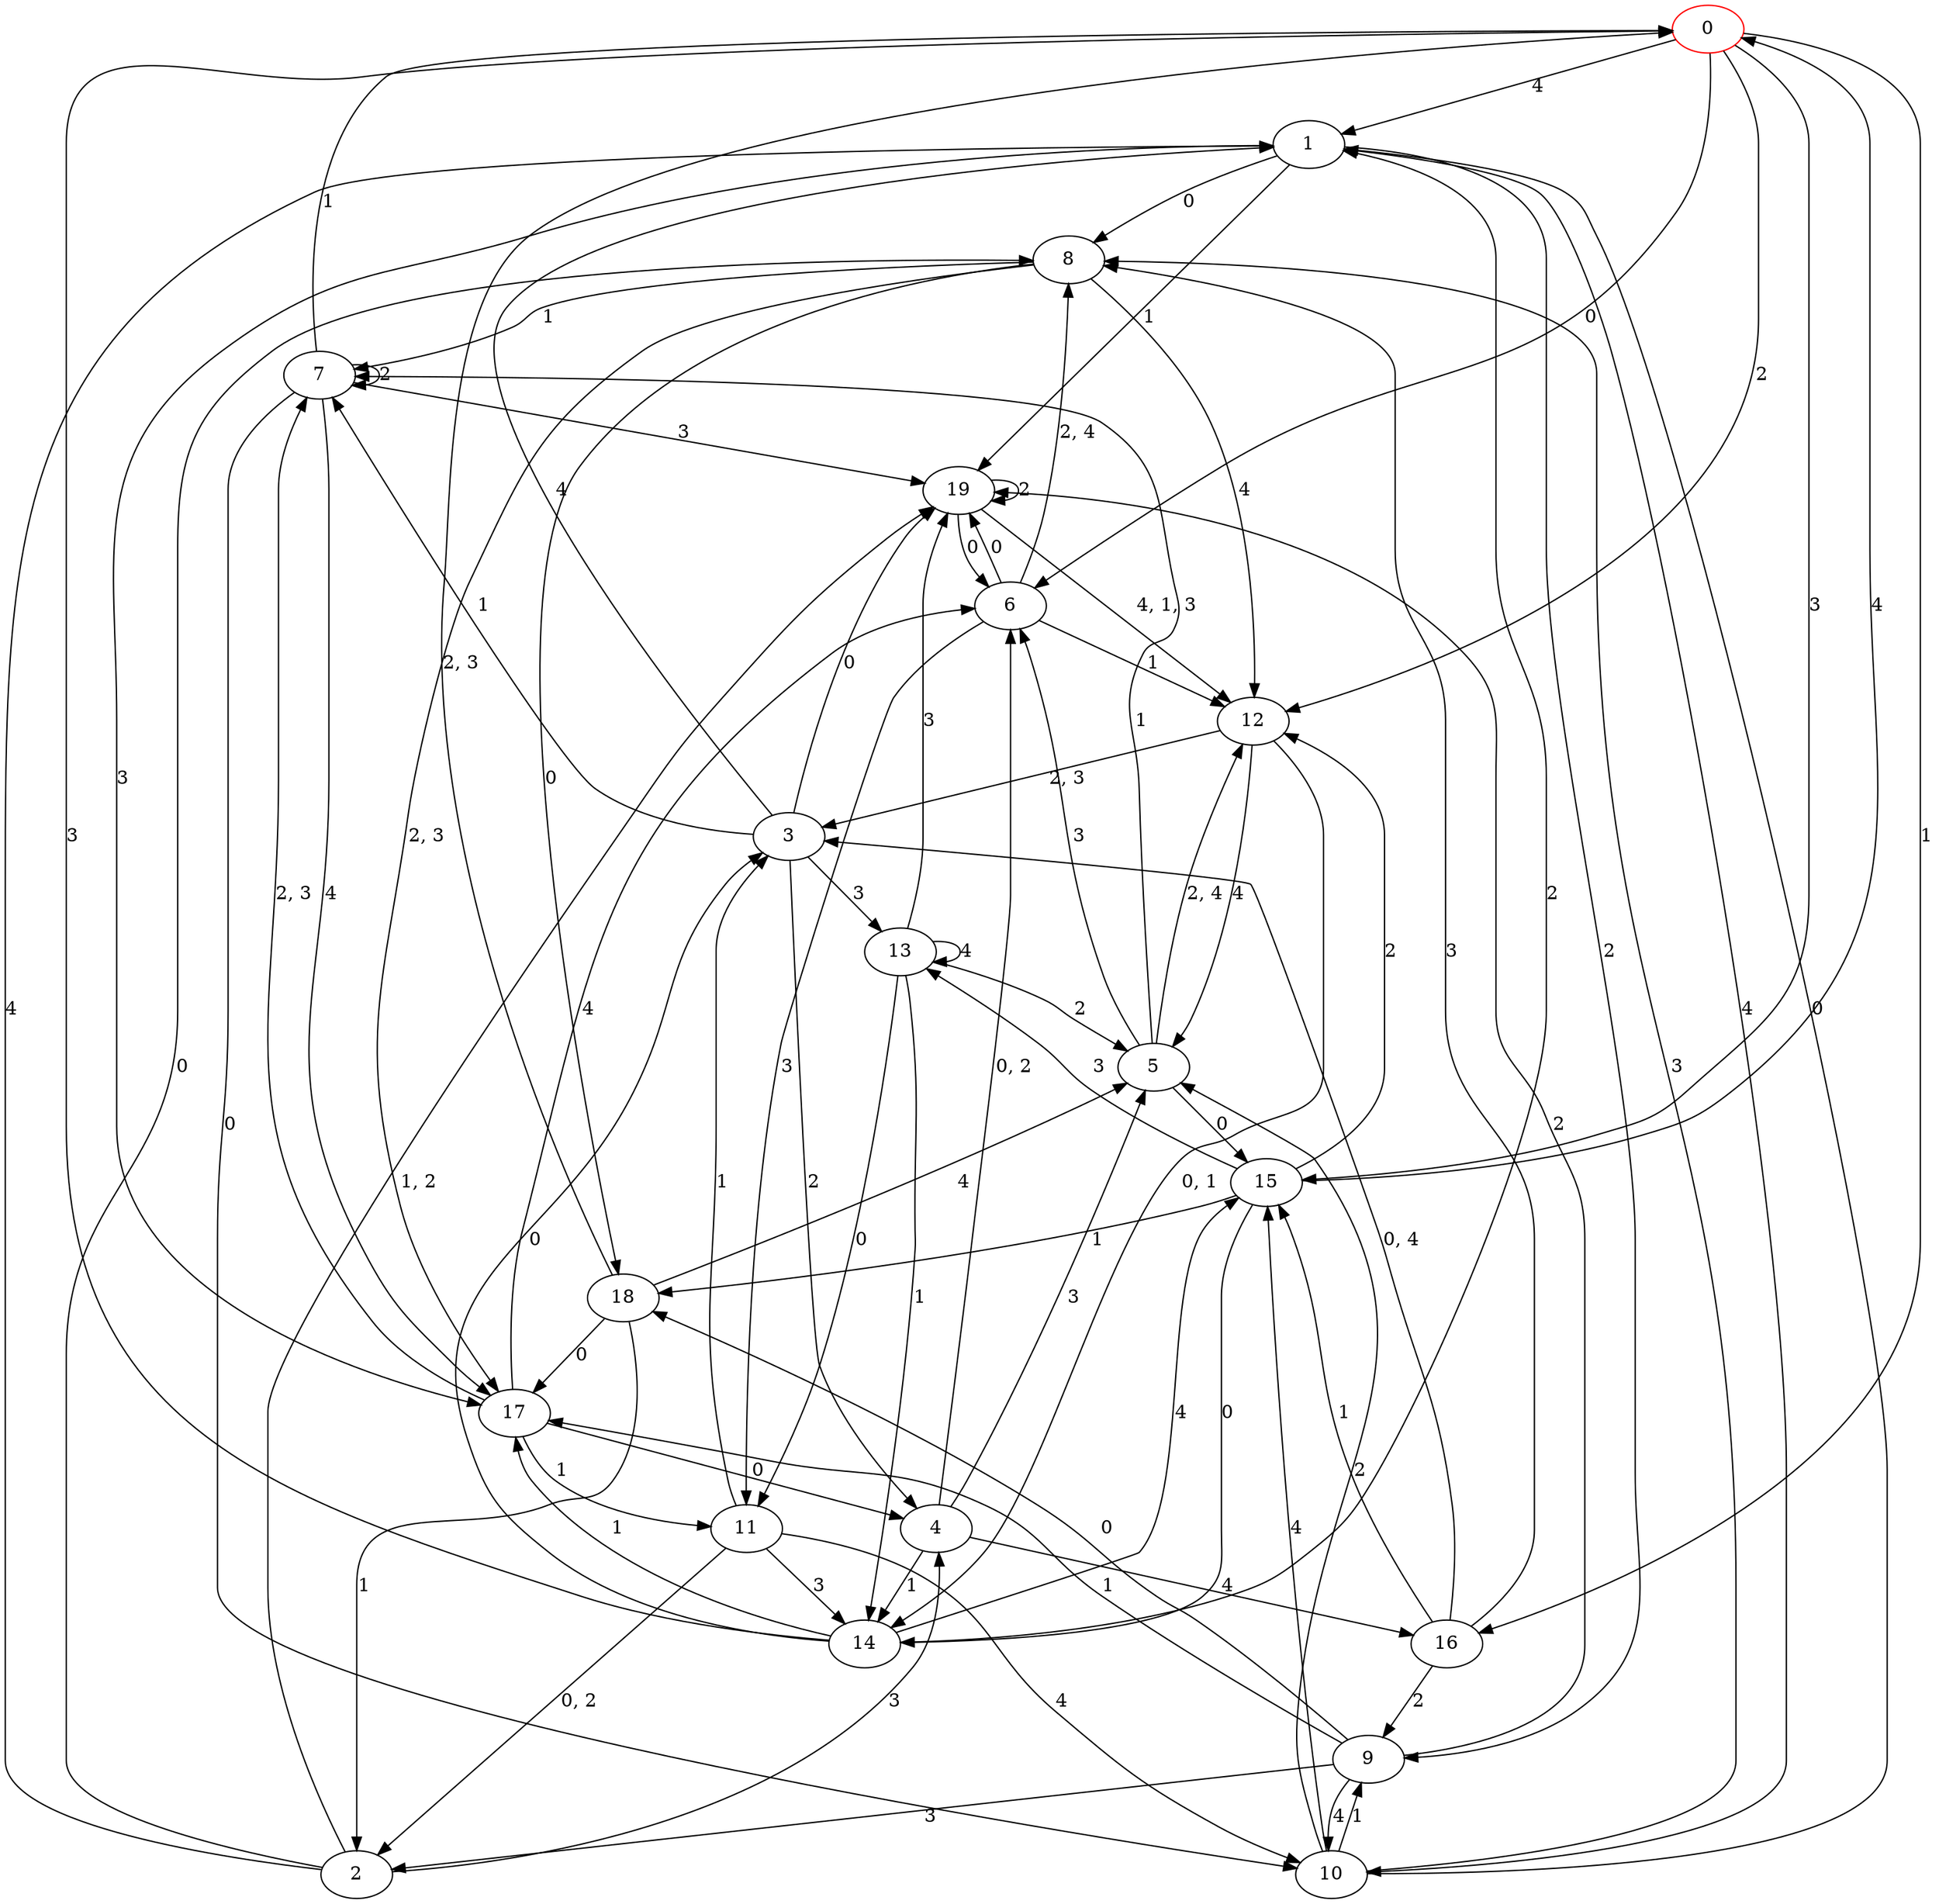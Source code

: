 digraph g {
0 [label= "0"] [color="red"];
1 [label= "1"];
2 [label= "2"];
3 [label= "3"];
4 [label= "4"];
5 [label= "5"];
6 [label= "6"];
7 [label= "7"];
8 [label= "8"];
9 [label= "9"];
10 [label= "10"];
11 [label= "11"];
12 [label= "12"];
13 [label= "13"];
14 [label= "14"];
15 [label= "15"];
16 [label= "16"];
17 [label= "17"];
18 [label= "18"];
19 [label= "19"];
0 -> 6[label= "0"];
0 -> 16[label= "1"];
0 -> 12[label= "2"];
0 -> 15[label= "3"];
0 -> 1[label= "4"];
1 -> 8[label= "0"];
1 -> 19[label= "1"];
1 -> 9[label= "2"];
1 -> 17[label= "3"];
1 -> 10[label= "4"];
2 -> 8[label= "0"];
2 -> 4[label= "3"];
2 -> 1[label= "4"];
3 -> 19[label= "0"];
3 -> 7[label= "1"];
3 -> 4[label= "2"];
3 -> 13[label= "3"];
3 -> 1[label= "4"];
4 -> 14[label= "1"];
4 -> 5[label= "3"];
4 -> 16[label= "4"];
5 -> 15[label= "0"];
5 -> 7[label= "1"];
5 -> 6[label= "3"];
6 -> 19[label= "0"];
6 -> 12[label= "1"];
6 -> 11[label= "3"];
7 -> 10[label= "0"];
7 -> 0[label= "1"];
7 -> 7[label= "2"];
7 -> 19[label= "3"];
7 -> 17[label= "4"];
8 -> 18[label= "0"];
8 -> 7[label= "1"];
8 -> 12[label= "4"];
9 -> 18[label= "0"];
9 -> 17[label= "1"];
9 -> 19[label= "2"];
9 -> 2[label= "3"];
9 -> 10[label= "4"];
10 -> 1[label= "0"];
10 -> 9[label= "1"];
10 -> 5[label= "2"];
10 -> 8[label= "3"];
10 -> 15[label= "4"];
11 -> 3[label= "1"];
11 -> 14[label= "3"];
11 -> 10[label= "4"];
12 -> 5[label= "4"];
13 -> 11[label= "0"];
13 -> 14[label= "1"];
13 -> 5[label= "2"];
13 -> 19[label= "3"];
13 -> 13[label= "4"];
14 -> 3[label= "0"];
14 -> 17[label= "1"];
14 -> 1[label= "2"];
14 -> 0[label= "3"];
14 -> 15[label= "4"];
15 -> 14[label= "0"];
15 -> 18[label= "1"];
15 -> 12[label= "2"];
15 -> 13[label= "3"];
15 -> 0[label= "4"];
16 -> 15[label= "1"];
16 -> 9[label= "2"];
16 -> 8[label= "3"];
17 -> 4[label= "0"];
17 -> 11[label= "1"];
17 -> 6[label= "4"];
18 -> 17[label= "0"];
18 -> 2[label= "1"];
18 -> 5[label= "4"];
19 -> 6[label= "0"];
19 -> 19[label= "2"];
2 -> 19[label= "1, 2"];
4 -> 6[label= "0, 2"];
5 -> 12[label= "2, 4"];
6 -> 8[label= "2, 4"];
8 -> 17[label= "2, 3"];
11 -> 2[label= "0, 2"];
12 -> 14[label= "0, 1"];
12 -> 3[label= "2, 3"];
16 -> 3[label= "0, 4"];
17 -> 7[label= "2, 3"];
18 -> 0[label= "2, 3"];
19 -> 12[label= "4, 1, 3"];
}
